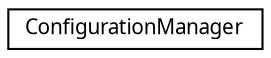 digraph G
{
  edge [fontname="FreeSans.ttf",fontsize="10",labelfontname="FreeSans.ttf",labelfontsize="10"];
  node [fontname="FreeSans.ttf",fontsize="10",shape=record];
  rankdir=LR;
  Node1 [label="ConfigurationManager",height=0.2,width=0.4,color="black", fillcolor="white", style="filled",URL="$class_configuration_manager.html"];
}
